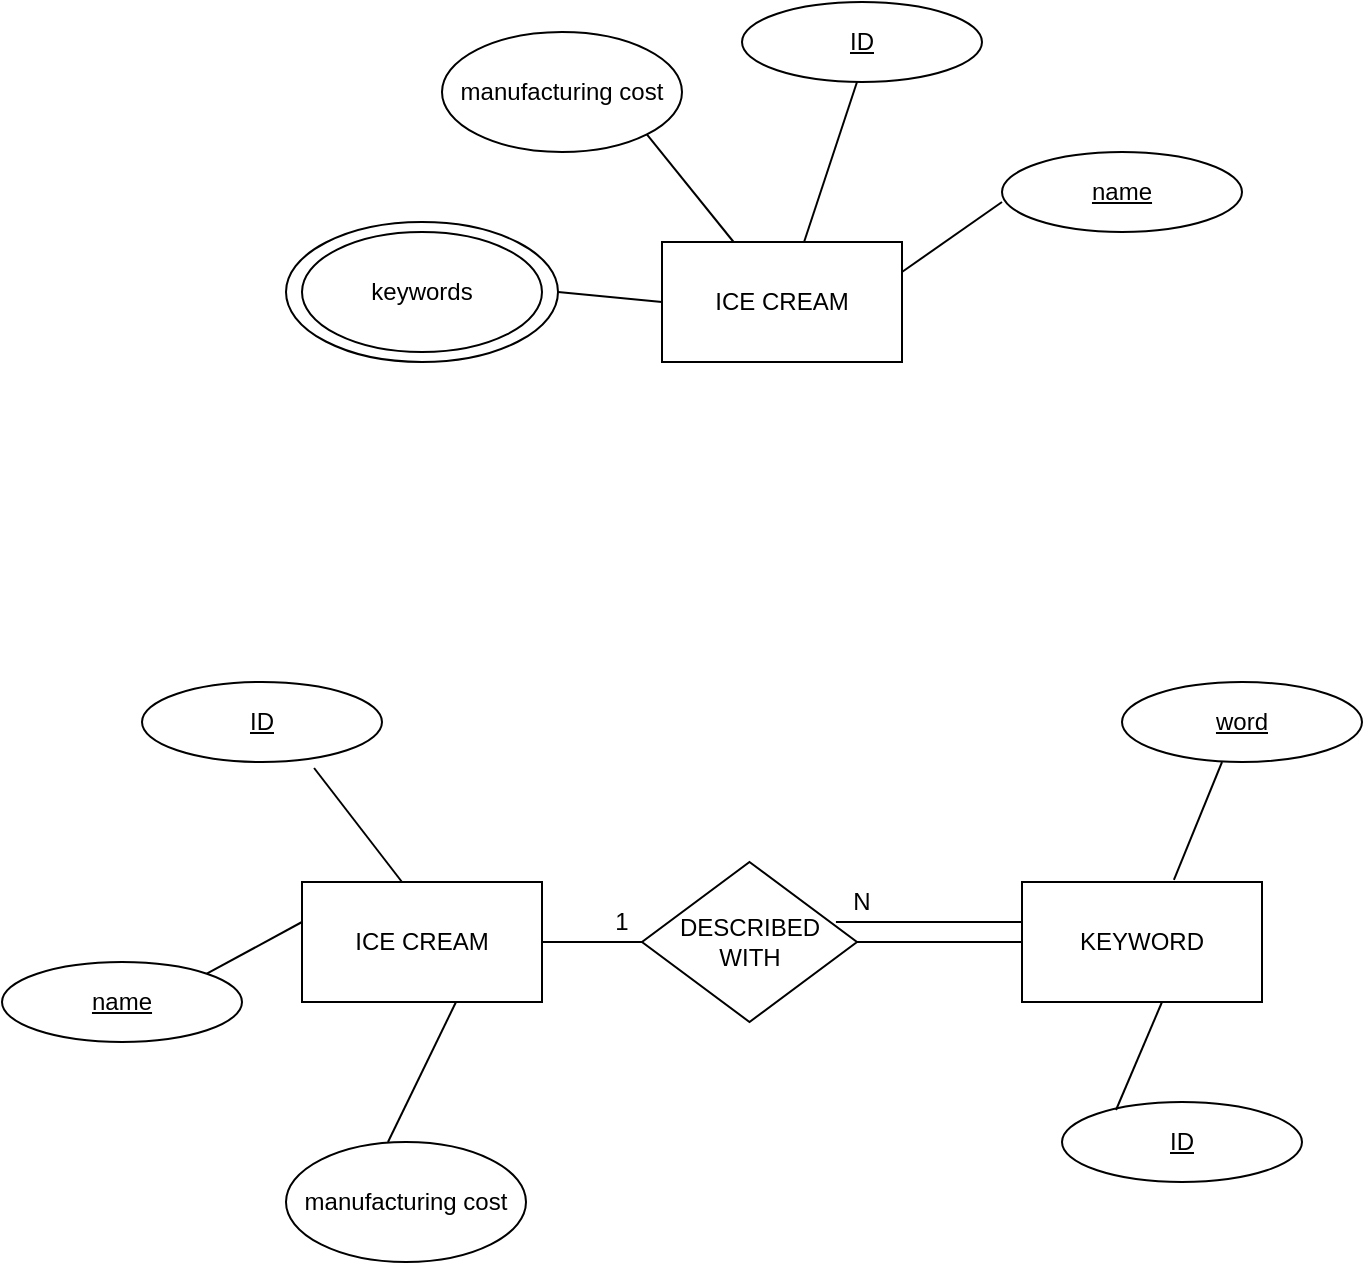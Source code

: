 <mxfile version="15.2.8" type="device"><diagram id="R2lEEEUBdFMjLlhIrx00" name="Page-1"><mxGraphModel dx="780" dy="1055" grid="1" gridSize="10" guides="1" tooltips="1" connect="1" arrows="1" fold="1" page="1" pageScale="1" pageWidth="850" pageHeight="1100" math="0" shadow="0" extFonts="Permanent Marker^https://fonts.googleapis.com/css?family=Permanent+Marker"><root><mxCell id="0"/><mxCell id="1" parent="0"/><mxCell id="hOl6IGph5uWT61OMftqA-5" value="ICE CREAM" style="rounded=0;whiteSpace=wrap;html=1;" vertex="1" parent="1"><mxGeometry x="400" y="360" width="120" height="60" as="geometry"/></mxCell><mxCell id="hOl6IGph5uWT61OMftqA-6" value="&lt;u&gt;ID&lt;/u&gt;" style="ellipse;whiteSpace=wrap;html=1;" vertex="1" parent="1"><mxGeometry x="440" y="240" width="120" height="40" as="geometry"/></mxCell><mxCell id="hOl6IGph5uWT61OMftqA-7" value="&lt;u&gt;name&lt;/u&gt;" style="ellipse;whiteSpace=wrap;html=1;" vertex="1" parent="1"><mxGeometry x="570" y="315" width="120" height="40" as="geometry"/></mxCell><mxCell id="hOl6IGph5uWT61OMftqA-8" value="manufacturing cost" style="ellipse;whiteSpace=wrap;html=1;" vertex="1" parent="1"><mxGeometry x="290" y="255" width="120" height="60" as="geometry"/></mxCell><mxCell id="hOl6IGph5uWT61OMftqA-31" value="" style="ellipse;whiteSpace=wrap;html=1;" vertex="1" parent="1"><mxGeometry x="212" y="350" width="136" height="70" as="geometry"/></mxCell><mxCell id="hOl6IGph5uWT61OMftqA-29" value="keywords" style="ellipse;whiteSpace=wrap;html=1;" vertex="1" parent="1"><mxGeometry x="220" y="355" width="120" height="60" as="geometry"/></mxCell><mxCell id="hOl6IGph5uWT61OMftqA-32" value="ICE CREAM" style="rounded=0;whiteSpace=wrap;html=1;" vertex="1" parent="1"><mxGeometry x="220" y="680" width="120" height="60" as="geometry"/></mxCell><mxCell id="hOl6IGph5uWT61OMftqA-33" value="&lt;u&gt;ID&lt;/u&gt;" style="ellipse;whiteSpace=wrap;html=1;" vertex="1" parent="1"><mxGeometry x="140" y="580" width="120" height="40" as="geometry"/></mxCell><mxCell id="hOl6IGph5uWT61OMftqA-34" value="&lt;u&gt;name&lt;/u&gt;" style="ellipse;whiteSpace=wrap;html=1;" vertex="1" parent="1"><mxGeometry x="70" y="720" width="120" height="40" as="geometry"/></mxCell><mxCell id="hOl6IGph5uWT61OMftqA-35" value="manufacturing cost" style="ellipse;whiteSpace=wrap;html=1;" vertex="1" parent="1"><mxGeometry x="212" y="810" width="120" height="60" as="geometry"/></mxCell><mxCell id="hOl6IGph5uWT61OMftqA-38" value="DESCRIBED&lt;br&gt;WITH" style="rhombus;whiteSpace=wrap;html=1;" vertex="1" parent="1"><mxGeometry x="390" y="670" width="107.5" height="80" as="geometry"/></mxCell><mxCell id="hOl6IGph5uWT61OMftqA-40" value="KEYWORD" style="rounded=0;whiteSpace=wrap;html=1;" vertex="1" parent="1"><mxGeometry x="580" y="680" width="120" height="60" as="geometry"/></mxCell><mxCell id="hOl6IGph5uWT61OMftqA-41" value="&lt;u&gt;word&lt;/u&gt;" style="ellipse;whiteSpace=wrap;html=1;" vertex="1" parent="1"><mxGeometry x="630" y="580" width="120" height="40" as="geometry"/></mxCell><mxCell id="hOl6IGph5uWT61OMftqA-42" value="&lt;u&gt;ID&lt;/u&gt;" style="ellipse;whiteSpace=wrap;html=1;" vertex="1" parent="1"><mxGeometry x="600" y="790" width="120" height="40" as="geometry"/></mxCell><mxCell id="hOl6IGph5uWT61OMftqA-43" value="" style="endArrow=none;html=1;entryX=0;entryY=0.5;entryDx=0;entryDy=0;exitX=1;exitY=0.5;exitDx=0;exitDy=0;" edge="1" parent="1" source="hOl6IGph5uWT61OMftqA-32" target="hOl6IGph5uWT61OMftqA-38"><mxGeometry width="50" height="50" relative="1" as="geometry"><mxPoint x="330" y="720" as="sourcePoint"/><mxPoint x="380" y="670" as="targetPoint"/></mxGeometry></mxCell><mxCell id="hOl6IGph5uWT61OMftqA-44" value="" style="endArrow=none;html=1;entryX=0;entryY=0.5;entryDx=0;entryDy=0;" edge="1" parent="1" target="hOl6IGph5uWT61OMftqA-40"><mxGeometry width="50" height="50" relative="1" as="geometry"><mxPoint x="497.5" y="710" as="sourcePoint"/><mxPoint x="547.5" y="660" as="targetPoint"/></mxGeometry></mxCell><mxCell id="hOl6IGph5uWT61OMftqA-46" value="" style="endArrow=none;html=1;entryX=0;entryY=0.5;entryDx=0;entryDy=0;exitX=0.902;exitY=0.375;exitDx=0;exitDy=0;exitPerimeter=0;" edge="1" parent="1" source="hOl6IGph5uWT61OMftqA-38"><mxGeometry width="50" height="50" relative="1" as="geometry"><mxPoint x="497.5" y="700" as="sourcePoint"/><mxPoint x="580" y="700" as="targetPoint"/></mxGeometry></mxCell><mxCell id="hOl6IGph5uWT61OMftqA-47" value="1" style="text;html=1;strokeColor=none;fillColor=none;align=center;verticalAlign=middle;whiteSpace=wrap;rounded=0;" vertex="1" parent="1"><mxGeometry x="360" y="690" width="40" height="20" as="geometry"/></mxCell><mxCell id="hOl6IGph5uWT61OMftqA-48" value="N" style="text;html=1;strokeColor=none;fillColor=none;align=center;verticalAlign=middle;whiteSpace=wrap;rounded=0;" vertex="1" parent="1"><mxGeometry x="480" y="680" width="40" height="20" as="geometry"/></mxCell><mxCell id="hOl6IGph5uWT61OMftqA-52" value="" style="endArrow=none;html=1;exitX=1;exitY=0.25;exitDx=0;exitDy=0;" edge="1" parent="1" source="hOl6IGph5uWT61OMftqA-5"><mxGeometry width="50" height="50" relative="1" as="geometry"><mxPoint x="520" y="390" as="sourcePoint"/><mxPoint x="570" y="340" as="targetPoint"/></mxGeometry></mxCell><mxCell id="hOl6IGph5uWT61OMftqA-53" value="" style="endArrow=none;html=1;exitX=0.592;exitY=0;exitDx=0;exitDy=0;exitPerimeter=0;" edge="1" parent="1" source="hOl6IGph5uWT61OMftqA-5"><mxGeometry width="50" height="50" relative="1" as="geometry"><mxPoint x="447.5" y="330" as="sourcePoint"/><mxPoint x="497.5" y="280" as="targetPoint"/></mxGeometry></mxCell><mxCell id="hOl6IGph5uWT61OMftqA-54" value="" style="endArrow=none;html=1;entryX=1;entryY=1;entryDx=0;entryDy=0;" edge="1" parent="1" source="hOl6IGph5uWT61OMftqA-5" target="hOl6IGph5uWT61OMftqA-8"><mxGeometry width="50" height="50" relative="1" as="geometry"><mxPoint x="340" y="355" as="sourcePoint"/><mxPoint x="390" y="305" as="targetPoint"/></mxGeometry></mxCell><mxCell id="hOl6IGph5uWT61OMftqA-56" value="" style="endArrow=none;html=1;exitX=1;exitY=0.5;exitDx=0;exitDy=0;" edge="1" parent="1" source="hOl6IGph5uWT61OMftqA-31"><mxGeometry width="50" height="50" relative="1" as="geometry"><mxPoint x="350" y="440" as="sourcePoint"/><mxPoint x="400" y="390" as="targetPoint"/></mxGeometry></mxCell><mxCell id="hOl6IGph5uWT61OMftqA-57" value="" style="endArrow=none;html=1;exitX=0.633;exitY=-0.017;exitDx=0;exitDy=0;exitPerimeter=0;" edge="1" parent="1" source="hOl6IGph5uWT61OMftqA-40"><mxGeometry width="50" height="50" relative="1" as="geometry"><mxPoint x="630" y="670" as="sourcePoint"/><mxPoint x="680" y="620" as="targetPoint"/></mxGeometry></mxCell><mxCell id="hOl6IGph5uWT61OMftqA-58" value="" style="endArrow=none;html=1;exitX=0.225;exitY=0.1;exitDx=0;exitDy=0;exitPerimeter=0;" edge="1" parent="1" source="hOl6IGph5uWT61OMftqA-42"><mxGeometry width="50" height="50" relative="1" as="geometry"><mxPoint x="600" y="790" as="sourcePoint"/><mxPoint x="650" y="740" as="targetPoint"/></mxGeometry></mxCell><mxCell id="hOl6IGph5uWT61OMftqA-59" value="" style="endArrow=none;html=1;entryX=0.717;entryY=1.075;entryDx=0;entryDy=0;entryPerimeter=0;" edge="1" parent="1" target="hOl6IGph5uWT61OMftqA-33"><mxGeometry width="50" height="50" relative="1" as="geometry"><mxPoint x="270" y="680" as="sourcePoint"/><mxPoint x="320" y="630" as="targetPoint"/></mxGeometry></mxCell><mxCell id="hOl6IGph5uWT61OMftqA-60" value="" style="endArrow=none;html=1;exitX=0.425;exitY=0;exitDx=0;exitDy=0;exitPerimeter=0;" edge="1" parent="1" source="hOl6IGph5uWT61OMftqA-35"><mxGeometry width="50" height="50" relative="1" as="geometry"><mxPoint x="247" y="790" as="sourcePoint"/><mxPoint x="297" y="740" as="targetPoint"/></mxGeometry></mxCell><mxCell id="hOl6IGph5uWT61OMftqA-61" value="" style="endArrow=none;html=1;exitX=1;exitY=0;exitDx=0;exitDy=0;" edge="1" parent="1" source="hOl6IGph5uWT61OMftqA-34"><mxGeometry width="50" height="50" relative="1" as="geometry"><mxPoint x="170" y="750" as="sourcePoint"/><mxPoint x="220" y="700" as="targetPoint"/></mxGeometry></mxCell></root></mxGraphModel></diagram></mxfile>
